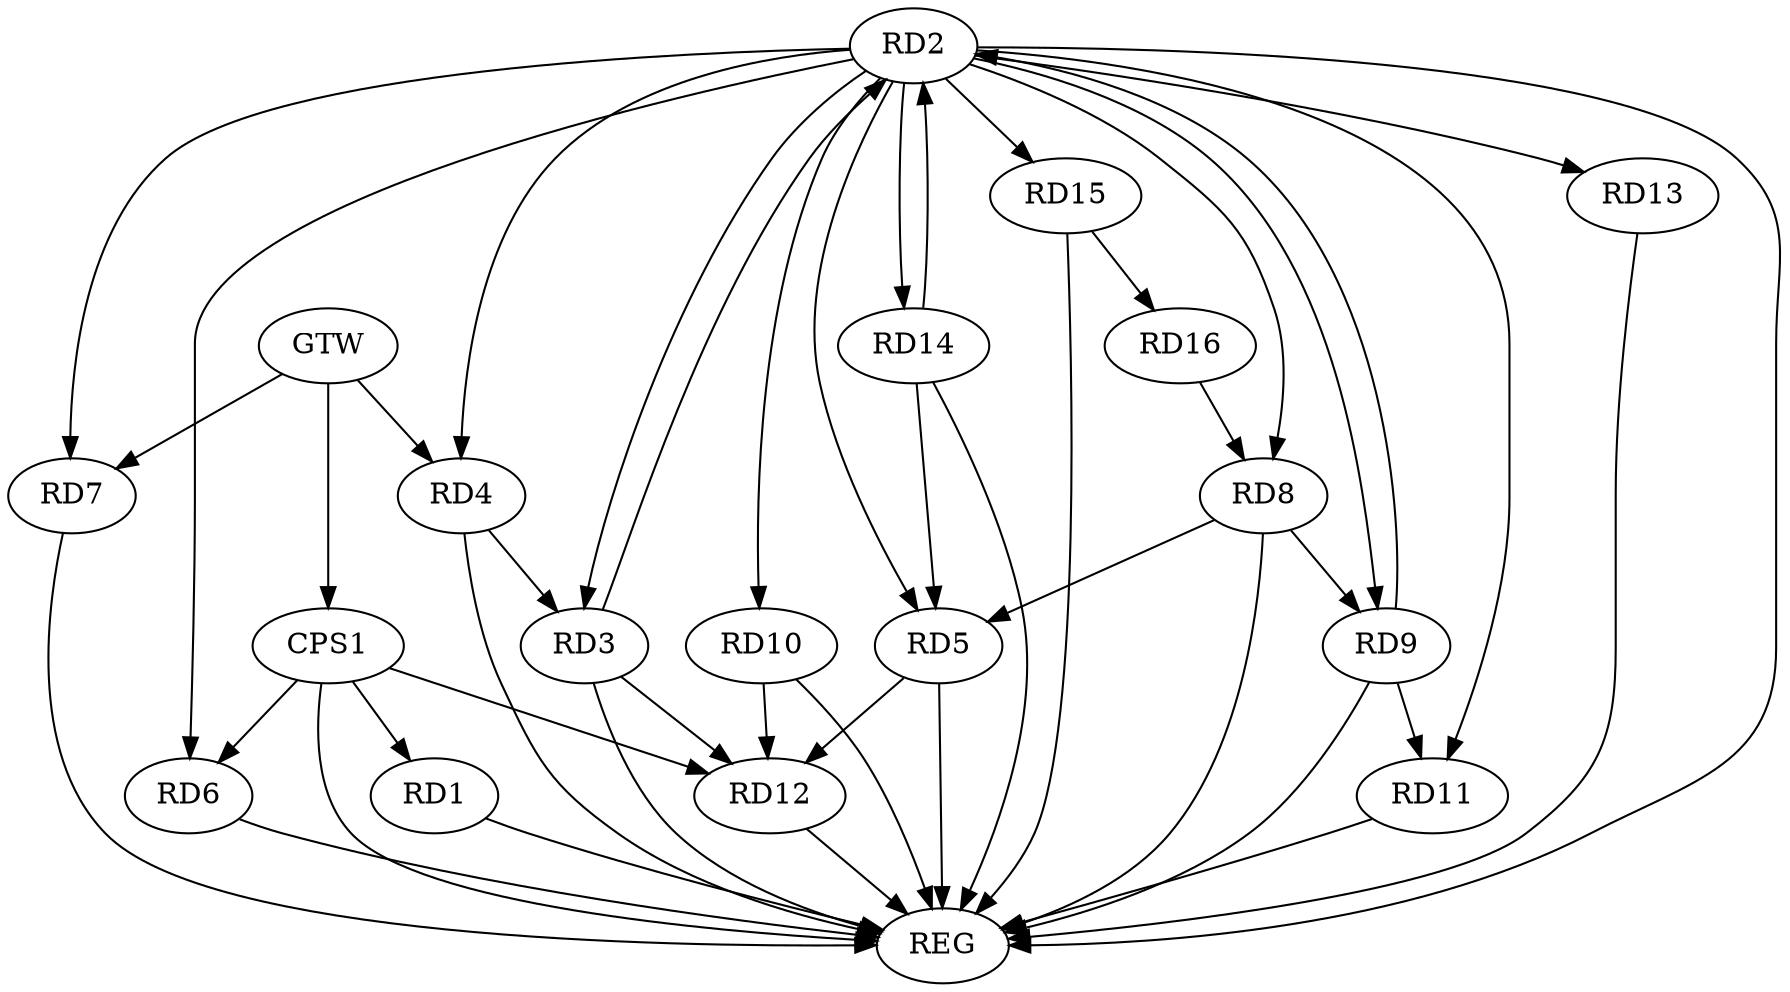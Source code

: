 strict digraph G {
  RD1 [ label="RD1" ];
  RD2 [ label="RD2" ];
  RD3 [ label="RD3" ];
  RD4 [ label="RD4" ];
  RD5 [ label="RD5" ];
  RD6 [ label="RD6" ];
  RD7 [ label="RD7" ];
  RD8 [ label="RD8" ];
  RD9 [ label="RD9" ];
  RD10 [ label="RD10" ];
  RD11 [ label="RD11" ];
  RD12 [ label="RD12" ];
  RD13 [ label="RD13" ];
  RD14 [ label="RD14" ];
  RD15 [ label="RD15" ];
  RD16 [ label="RD16" ];
  CPS1 [ label="CPS1" ];
  GTW [ label="GTW" ];
  REG [ label="REG" ];
  RD3 -> RD2;
  RD2 -> RD5;
  RD2 -> RD8;
  RD9 -> RD2;
  RD14 -> RD2;
  RD2 -> RD15;
  RD4 -> RD3;
  RD3 -> RD12;
  RD8 -> RD5;
  RD5 -> RD12;
  RD14 -> RD5;
  RD8 -> RD9;
  RD16 -> RD8;
  RD9 -> RD11;
  RD10 -> RD12;
  RD15 -> RD16;
  CPS1 -> RD1;
  CPS1 -> RD6;
  CPS1 -> RD12;
  GTW -> RD4;
  GTW -> RD7;
  GTW -> CPS1;
  RD1 -> REG;
  RD2 -> REG;
  RD3 -> REG;
  RD4 -> REG;
  RD5 -> REG;
  RD6 -> REG;
  RD7 -> REG;
  RD8 -> REG;
  RD9 -> REG;
  RD10 -> REG;
  RD11 -> REG;
  RD12 -> REG;
  RD13 -> REG;
  RD14 -> REG;
  RD15 -> REG;
  CPS1 -> REG;
  RD2 -> RD11;
  RD2 -> RD4;
  RD2 -> RD9;
  RD2 -> RD14;
  RD2 -> RD3;
  RD2 -> RD7;
  RD2 -> RD10;
  RD2 -> RD6;
  RD2 -> RD13;
}
